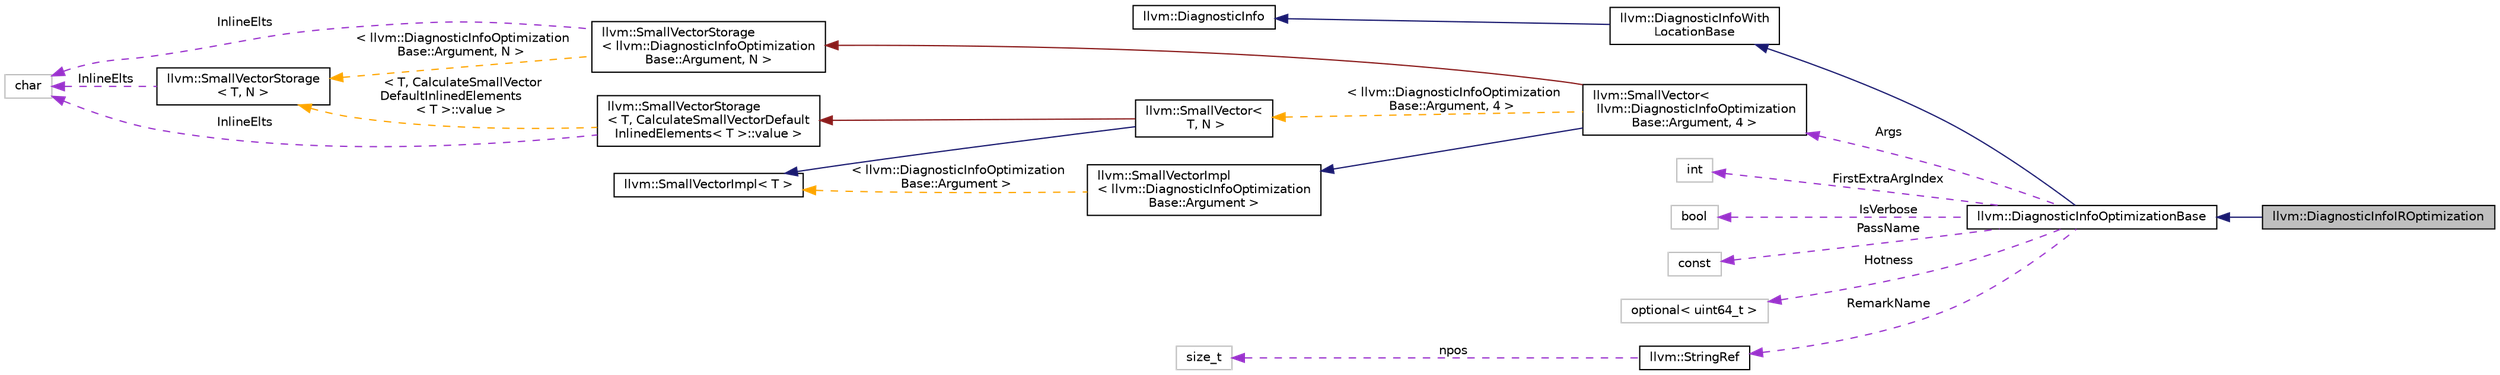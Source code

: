 digraph "llvm::DiagnosticInfoIROptimization"
{
 // LATEX_PDF_SIZE
  bgcolor="transparent";
  edge [fontname="Helvetica",fontsize="10",labelfontname="Helvetica",labelfontsize="10"];
  node [fontname="Helvetica",fontsize="10",shape=record];
  rankdir="LR";
  Node1 [label="llvm::DiagnosticInfoIROptimization",height=0.2,width=0.4,color="black", fillcolor="grey75", style="filled", fontcolor="black",tooltip="Common features for diagnostics dealing with optimization remarks that are used by IR passes."];
  Node2 -> Node1 [dir="back",color="midnightblue",fontsize="10",style="solid",fontname="Helvetica"];
  Node2 [label="llvm::DiagnosticInfoOptimizationBase",height=0.2,width=0.4,color="black",URL="$classllvm_1_1DiagnosticInfoOptimizationBase.html",tooltip="Common features for diagnostics dealing with optimization remarks that are used by both IR and MIR pa..."];
  Node3 -> Node2 [dir="back",color="midnightblue",fontsize="10",style="solid",fontname="Helvetica"];
  Node3 [label="llvm::DiagnosticInfoWith\lLocationBase",height=0.2,width=0.4,color="black",URL="$classllvm_1_1DiagnosticInfoWithLocationBase.html",tooltip="Common features for diagnostics with an associated location."];
  Node4 -> Node3 [dir="back",color="midnightblue",fontsize="10",style="solid",fontname="Helvetica"];
  Node4 [label="llvm::DiagnosticInfo",height=0.2,width=0.4,color="black",URL="$classllvm_1_1DiagnosticInfo.html",tooltip="This is the base abstract class for diagnostic reporting in the backend."];
  Node5 -> Node2 [dir="back",color="darkorchid3",fontsize="10",style="dashed",label=" Args" ,fontname="Helvetica"];
  Node5 [label="llvm::SmallVector\<\l llvm::DiagnosticInfoOptimization\lBase::Argument, 4 \>",height=0.2,width=0.4,color="black",URL="$classllvm_1_1SmallVector.html",tooltip=" "];
  Node6 -> Node5 [dir="back",color="midnightblue",fontsize="10",style="solid",fontname="Helvetica"];
  Node6 [label="llvm::SmallVectorImpl\l\< llvm::DiagnosticInfoOptimization\lBase::Argument \>",height=0.2,width=0.4,color="black",URL="$classllvm_1_1SmallVectorImpl.html",tooltip=" "];
  Node7 -> Node6 [dir="back",color="orange",fontsize="10",style="dashed",label=" \< llvm::DiagnosticInfoOptimization\lBase::Argument \>" ,fontname="Helvetica"];
  Node7 [label="llvm::SmallVectorImpl\< T \>",height=0.2,width=0.4,color="black",URL="$classllvm_1_1SmallVectorImpl.html",tooltip="This class consists of common code factored out of the SmallVector class to reduce code duplication b..."];
  Node8 -> Node5 [dir="back",color="firebrick4",fontsize="10",style="solid",fontname="Helvetica"];
  Node8 [label="llvm::SmallVectorStorage\l\< llvm::DiagnosticInfoOptimization\lBase::Argument, N \>",height=0.2,width=0.4,color="black",URL="$structllvm_1_1SmallVectorStorage.html",tooltip=" "];
  Node9 -> Node8 [dir="back",color="darkorchid3",fontsize="10",style="dashed",label=" InlineElts" ,fontname="Helvetica"];
  Node9 [label="char",height=0.2,width=0.4,color="grey75",tooltip=" "];
  Node10 -> Node8 [dir="back",color="orange",fontsize="10",style="dashed",label=" \< llvm::DiagnosticInfoOptimization\lBase::Argument, N \>" ,fontname="Helvetica"];
  Node10 [label="llvm::SmallVectorStorage\l\< T, N \>",height=0.2,width=0.4,color="black",URL="$structllvm_1_1SmallVectorStorage.html",tooltip="Storage for the SmallVector elements."];
  Node9 -> Node10 [dir="back",color="darkorchid3",fontsize="10",style="dashed",label=" InlineElts" ,fontname="Helvetica"];
  Node11 -> Node5 [dir="back",color="orange",fontsize="10",style="dashed",label=" \< llvm::DiagnosticInfoOptimization\lBase::Argument, 4 \>" ,fontname="Helvetica"];
  Node11 [label="llvm::SmallVector\<\l T, N \>",height=0.2,width=0.4,color="black",URL="$classllvm_1_1SmallVector.html",tooltip="This is a 'vector' (really, a variable-sized array), optimized for the case when the array is small."];
  Node7 -> Node11 [dir="back",color="midnightblue",fontsize="10",style="solid",fontname="Helvetica"];
  Node12 -> Node11 [dir="back",color="firebrick4",fontsize="10",style="solid",fontname="Helvetica"];
  Node12 [label="llvm::SmallVectorStorage\l\< T, CalculateSmallVectorDefault\lInlinedElements\< T \>::value \>",height=0.2,width=0.4,color="black",URL="$structllvm_1_1SmallVectorStorage.html",tooltip=" "];
  Node9 -> Node12 [dir="back",color="darkorchid3",fontsize="10",style="dashed",label=" InlineElts" ,fontname="Helvetica"];
  Node10 -> Node12 [dir="back",color="orange",fontsize="10",style="dashed",label=" \< T, CalculateSmallVector\lDefaultInlinedElements\l\< T \>::value \>" ,fontname="Helvetica"];
  Node13 -> Node2 [dir="back",color="darkorchid3",fontsize="10",style="dashed",label=" FirstExtraArgIndex" ,fontname="Helvetica"];
  Node13 [label="int",height=0.2,width=0.4,color="grey75",tooltip=" "];
  Node14 -> Node2 [dir="back",color="darkorchid3",fontsize="10",style="dashed",label=" IsVerbose" ,fontname="Helvetica"];
  Node14 [label="bool",height=0.2,width=0.4,color="grey75",tooltip=" "];
  Node15 -> Node2 [dir="back",color="darkorchid3",fontsize="10",style="dashed",label=" PassName" ,fontname="Helvetica"];
  Node15 [label="const",height=0.2,width=0.4,color="grey75",tooltip=" "];
  Node16 -> Node2 [dir="back",color="darkorchid3",fontsize="10",style="dashed",label=" Hotness" ,fontname="Helvetica"];
  Node16 [label="optional\< uint64_t \>",height=0.2,width=0.4,color="grey75",tooltip=" "];
  Node17 -> Node2 [dir="back",color="darkorchid3",fontsize="10",style="dashed",label=" RemarkName" ,fontname="Helvetica"];
  Node17 [label="llvm::StringRef",height=0.2,width=0.4,color="black",URL="$classllvm_1_1StringRef.html",tooltip="StringRef - Represent a constant reference to a string, i.e."];
  Node18 -> Node17 [dir="back",color="darkorchid3",fontsize="10",style="dashed",label=" npos" ,fontname="Helvetica"];
  Node18 [label="size_t",height=0.2,width=0.4,color="grey75",tooltip=" "];
}
